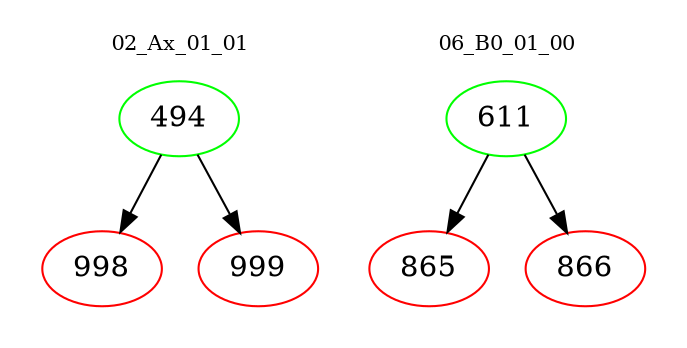 digraph{
subgraph cluster_0 {
color = white
label = "02_Ax_01_01";
fontsize=10;
T0_494 [label="494", color="green"]
T0_494 -> T0_998 [color="black"]
T0_998 [label="998", color="red"]
T0_494 -> T0_999 [color="black"]
T0_999 [label="999", color="red"]
}
subgraph cluster_1 {
color = white
label = "06_B0_01_00";
fontsize=10;
T1_611 [label="611", color="green"]
T1_611 -> T1_865 [color="black"]
T1_865 [label="865", color="red"]
T1_611 -> T1_866 [color="black"]
T1_866 [label="866", color="red"]
}
}
